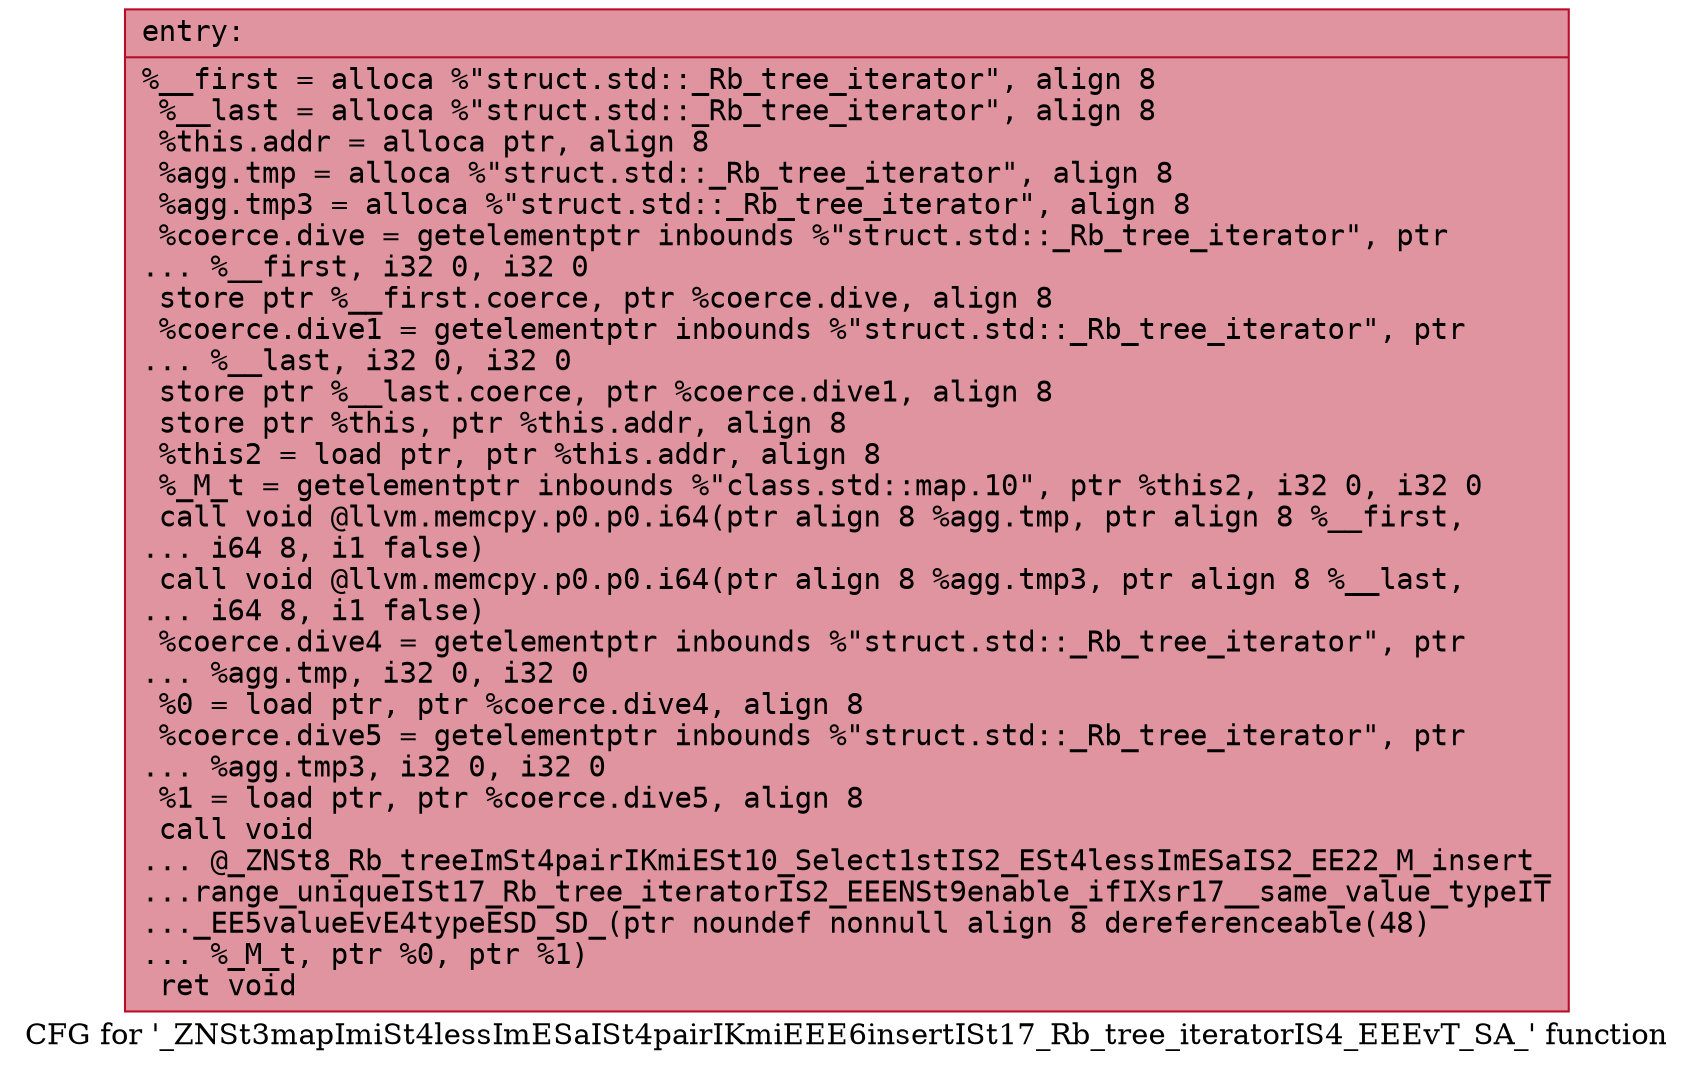 digraph "CFG for '_ZNSt3mapImiSt4lessImESaISt4pairIKmiEEE6insertISt17_Rb_tree_iteratorIS4_EEEvT_SA_' function" {
	label="CFG for '_ZNSt3mapImiSt4lessImESaISt4pairIKmiEEE6insertISt17_Rb_tree_iteratorIS4_EEEvT_SA_' function";

	Node0x55dfe4bc26e0 [shape=record,color="#b70d28ff", style=filled, fillcolor="#b70d2870" fontname="Courier",label="{entry:\l|  %__first = alloca %\"struct.std::_Rb_tree_iterator\", align 8\l  %__last = alloca %\"struct.std::_Rb_tree_iterator\", align 8\l  %this.addr = alloca ptr, align 8\l  %agg.tmp = alloca %\"struct.std::_Rb_tree_iterator\", align 8\l  %agg.tmp3 = alloca %\"struct.std::_Rb_tree_iterator\", align 8\l  %coerce.dive = getelementptr inbounds %\"struct.std::_Rb_tree_iterator\", ptr\l... %__first, i32 0, i32 0\l  store ptr %__first.coerce, ptr %coerce.dive, align 8\l  %coerce.dive1 = getelementptr inbounds %\"struct.std::_Rb_tree_iterator\", ptr\l... %__last, i32 0, i32 0\l  store ptr %__last.coerce, ptr %coerce.dive1, align 8\l  store ptr %this, ptr %this.addr, align 8\l  %this2 = load ptr, ptr %this.addr, align 8\l  %_M_t = getelementptr inbounds %\"class.std::map.10\", ptr %this2, i32 0, i32 0\l  call void @llvm.memcpy.p0.p0.i64(ptr align 8 %agg.tmp, ptr align 8 %__first,\l... i64 8, i1 false)\l  call void @llvm.memcpy.p0.p0.i64(ptr align 8 %agg.tmp3, ptr align 8 %__last,\l... i64 8, i1 false)\l  %coerce.dive4 = getelementptr inbounds %\"struct.std::_Rb_tree_iterator\", ptr\l... %agg.tmp, i32 0, i32 0\l  %0 = load ptr, ptr %coerce.dive4, align 8\l  %coerce.dive5 = getelementptr inbounds %\"struct.std::_Rb_tree_iterator\", ptr\l... %agg.tmp3, i32 0, i32 0\l  %1 = load ptr, ptr %coerce.dive5, align 8\l  call void\l... @_ZNSt8_Rb_treeImSt4pairIKmiESt10_Select1stIS2_ESt4lessImESaIS2_EE22_M_insert_\l...range_uniqueISt17_Rb_tree_iteratorIS2_EEENSt9enable_ifIXsr17__same_value_typeIT\l..._EE5valueEvE4typeESD_SD_(ptr noundef nonnull align 8 dereferenceable(48)\l... %_M_t, ptr %0, ptr %1)\l  ret void\l}"];
}
